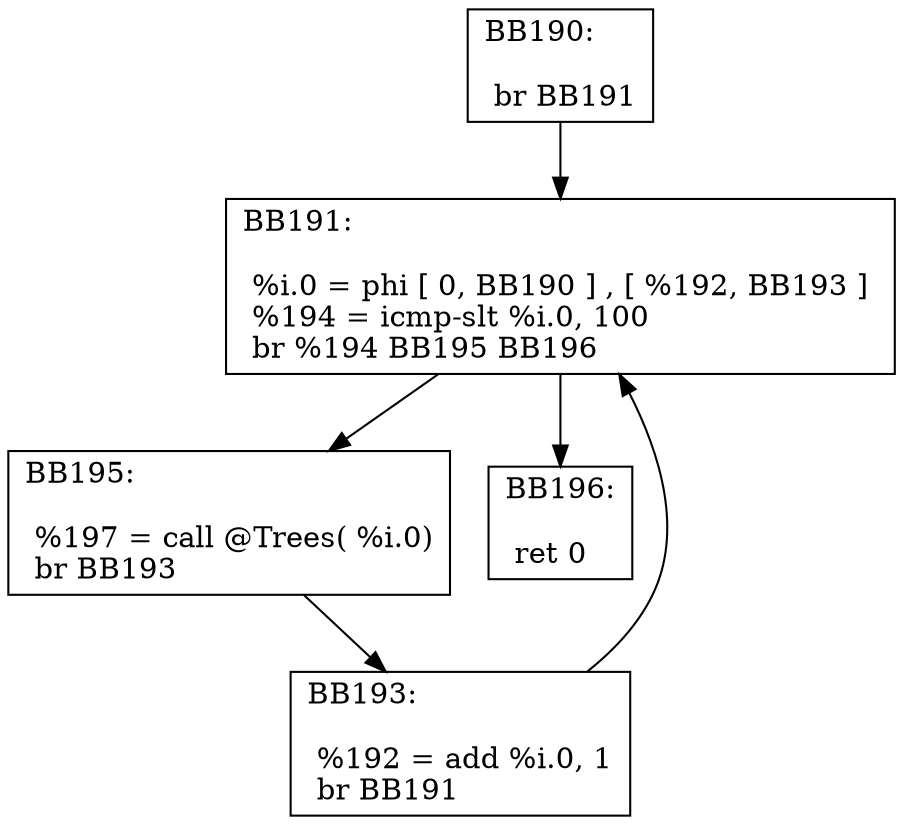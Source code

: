digraph "CFG for 'main' function" {
BB190 [shape=record,
    label="{BB190:\l\l
             br BB191\l
             }"];
BB190 -> BB191
BB191 [shape=record,
    label="{BB191:\l\l
             %i.0 = phi [ 0, BB190 ] , [ %192, BB193 ] \l
             %194 = icmp-slt %i.0, 100\l
             br %194 BB195 BB196\l
             }"];
BB191 -> BB195
BB191 -> BB196
BB195 [shape=record,
    label="{BB195:\l\l
             %197 = call @Trees( %i.0)\l
             br BB193\l
             }"];
BB195 -> BB193
BB193 [shape=record,
    label="{BB193:\l\l
             %192 = add %i.0, 1\l
             br BB191\l
             }"];
BB193 -> BB191
BB196 [shape=record,
    label="{BB196:\l\l
             ret 0\l
             }"];
}